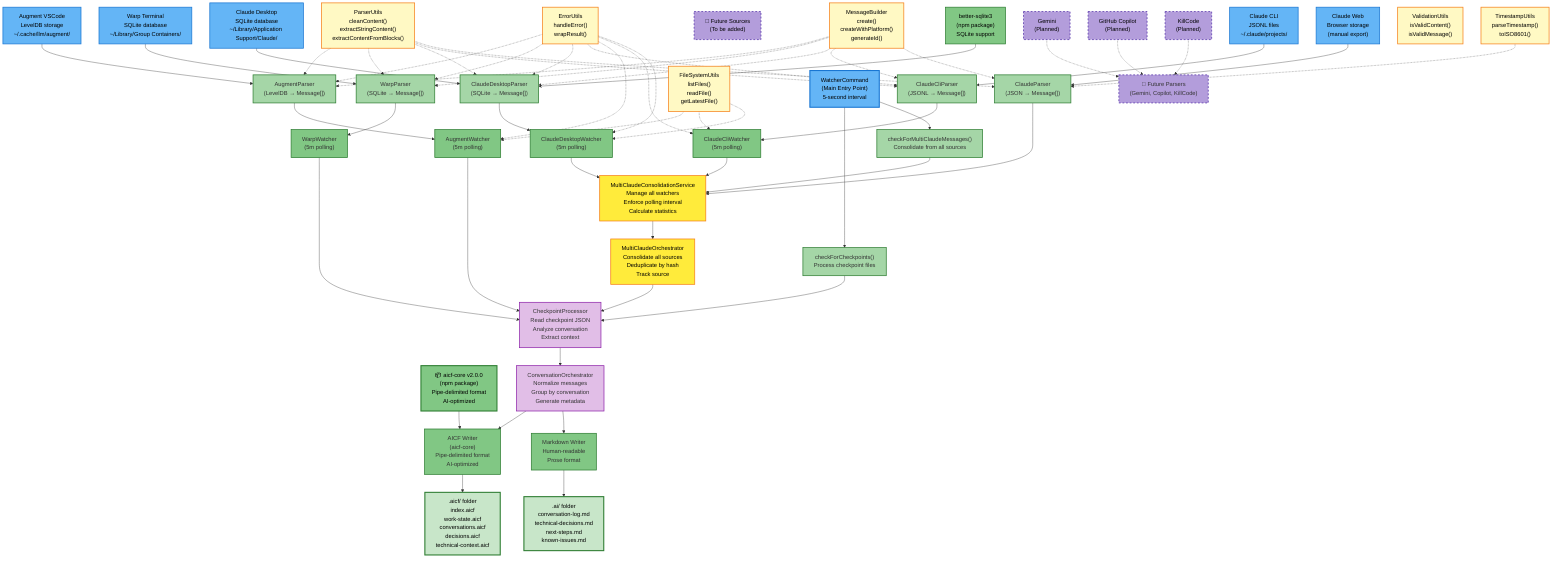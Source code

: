 graph TB
    %% Data Sources
    AUGMENT["Augment VSCode<br/>LevelDB storage<br/>~/.cache/llm/augment/"]
    WARP["Warp Terminal<br/>SQLite database<br/>~/Library/Group Containers/"]
    CLAUDE_DESKTOP["Claude Desktop<br/>SQLite database<br/>~/Library/Application Support/Claude/"]
    CLAUDE_CLI["Claude CLI<br/>JSONL files<br/>~/.claude/projects/"]
    CLAUDE_WEB["Claude Web<br/>Browser storage<br/>(manual export)"]

    FUTURE["🔮 Future Sources<br/>(To be added)"]
    GEMINI["Gemini<br/>(Planned)"]
    COPILOT["GitHub Copilot<br/>(Planned)"]
    KILLCODE["KillCode<br/>(Planned)"]

    %% Parsers
    AUGMENT_PARSER["AugmentParser<br/>(LevelDB → Message[])"]
    WARP_PARSER["WarpParser<br/>(SQLite → Message[])"]
    CLAUDE_DESKTOP_PARSER["ClaudeDesktopParser<br/>(SQLite → Message[])"]
    CLAUDE_CLI_PARSER["ClaudeCliParser<br/>(JSONL → Message[])"]
    CLAUDE_WEB_PARSER["ClaudeParser<br/>(JSON → Message[])"]

    %% Watchers
    AUGMENT_WATCHER["AugmentWatcher<br/>(5m polling)"]
    WARP_WATCHER["WarpWatcher<br/>(5m polling)"]
    CLAUDE_DESKTOP_WATCHER["ClaudeDesktopWatcher<br/>(5m polling)"]
    CLAUDE_CLI_WATCHER["ClaudeCliWatcher<br/>(5m polling)"]

    FUTURE_PARSERS["🔮 Future Parsers<br/>(Gemini, Copilot, KillCode)"]

    %% Shared Utilities
    PARSER_UTILS["ParserUtils<br/>cleanContent()<br/>extractStringContent()<br/>extractContentFromBlocks()"]
    MSG_BUILDER["MessageBuilder<br/>create()<br/>createWithPlatform()<br/>generateId()"]
    TS_UTILS["TimestampUtils<br/>parseTimestamp()<br/>toISO8601()"]
    FS_UTILS["FileSystemUtils<br/>listFiles()<br/>readFile()<br/>getLatestFile()"]
    ERR_UTILS["ErrorUtils<br/>handleError()<br/>wrapResult()"]
    VAL_UTILS["ValidationUtils<br/>isValidContent()<br/>isValidMessage()"]

    %% External Dependencies
    AICF["📦 aicf-core v2.0.0<br/>(npm package)<br/>Pipe-delimited format<br/>AI-optimized"]
    BETTER["better-sqlite3<br/>(npm package)<br/>SQLite support"]

    %% Consolidation & Orchestration
    MULTI_CLAUDE_ORCH["MultiClaudeOrchestrator<br/>Consolidate all sources<br/>Deduplicate by hash<br/>Track source"]
    MULTI_CLAUDE_SERVICE["MultiClaudeConsolidationService<br/>Manage all watchers<br/>Enforce polling interval<br/>Calculate statistics"]

    %% Checkpoint Processing
    CHECKPOINT_PROC["CheckpointProcessor<br/>Read checkpoint JSON<br/>Analyze conversation<br/>Extract context"]
    CONVERSATION_ORCH["ConversationOrchestrator<br/>Normalize messages<br/>Group by conversation<br/>Generate metadata"]

    %% Memory Generation
    AICF_WRITER["AICF Writer<br/>(aicf-core)<br/>Pipe-delimited format<br/>AI-optimized"]
    MD_WRITER["Markdown Writer<br/>Human-readable<br/>Prose format"]

    %% Memory Files
    AICF_FILES[".aicf/ folder<br/>index.aicf<br/>work-state.aicf<br/>conversations.aicf<br/>decisions.aicf<br/>technical-context.aicf"]
    MD_FILES[".ai/ folder<br/>conversation-log.md<br/>technical-decisions.md<br/>next-steps.md<br/>known-issues.md"]

    %% Main Watcher Loop
    WATCHER_CMD["WatcherCommand<br/>(Main Entry Point)<br/>5-second interval"]
    CHECKPOINT_CHECK["checkForCheckpoints()<br/>Process checkpoint files"]
    MULTI_CLAUDE_CHECK["checkForMultiClaudeMessages()<br/>Consolidate from all sources"]

    %% Data flow (top to bottom)
    AUGMENT --> AUGMENT_PARSER
    WARP --> WARP_PARSER
    CLAUDE_DESKTOP --> CLAUDE_DESKTOP_PARSER
    CLAUDE_CLI --> CLAUDE_CLI_PARSER
    CLAUDE_WEB --> CLAUDE_WEB_PARSER

    GEMINI -.-> FUTURE_PARSERS
    COPILOT -.-> FUTURE_PARSERS
    KILLCODE -.-> FUTURE_PARSERS

    AUGMENT_PARSER --> AUGMENT_WATCHER
    WARP_PARSER --> WARP_WATCHER
    CLAUDE_DESKTOP_PARSER --> CLAUDE_DESKTOP_WATCHER
    CLAUDE_CLI_PARSER --> CLAUDE_CLI_WATCHER

    %% Utilities connections (from right, feeding into parsers/watchers)
    PARSER_UTILS -.-> AUGMENT_PARSER
    PARSER_UTILS -.-> WARP_PARSER
    PARSER_UTILS -.-> CLAUDE_DESKTOP_PARSER
    PARSER_UTILS -.-> CLAUDE_CLI_PARSER
    PARSER_UTILS -.-> CLAUDE_WEB_PARSER

    MSG_BUILDER -.-> AUGMENT_PARSER
    MSG_BUILDER -.-> WARP_PARSER
    MSG_BUILDER -.-> CLAUDE_DESKTOP_PARSER
    MSG_BUILDER -.-> CLAUDE_CLI_PARSER
    MSG_BUILDER -.-> CLAUDE_WEB_PARSER

    TS_UTILS -.-> CLAUDE_WEB_PARSER
    FS_UTILS -.-> AUGMENT_WATCHER
    FS_UTILS -.-> CLAUDE_CLI_WATCHER
    FS_UTILS -.-> CLAUDE_DESKTOP_WATCHER
    ERR_UTILS -.-> AUGMENT_PARSER
    ERR_UTILS -.-> WARP_PARSER
    ERR_UTILS -.-> CLAUDE_DESKTOP_PARSER
    ERR_UTILS -.-> CLAUDE_CLI_PARSER
    ERR_UTILS -.-> AUGMENT_WATCHER
    ERR_UTILS -.-> CLAUDE_CLI_WATCHER
    ERR_UTILS -.-> CLAUDE_DESKTOP_WATCHER

    AUGMENT_WATCHER --> CHECKPOINT_PROC
    WARP_WATCHER --> CHECKPOINT_PROC
    CLAUDE_DESKTOP_WATCHER --> MULTI_CLAUDE_SERVICE
    CLAUDE_CLI_WATCHER --> MULTI_CLAUDE_SERVICE
    CLAUDE_WEB_PARSER --> MULTI_CLAUDE_SERVICE

    MULTI_CLAUDE_SERVICE --> MULTI_CLAUDE_ORCH
    MULTI_CLAUDE_ORCH --> CHECKPOINT_PROC

    CHECKPOINT_PROC --> CONVERSATION_ORCH
    CONVERSATION_ORCH --> AICF_WRITER
    CONVERSATION_ORCH --> MD_WRITER

    AICF_WRITER --> AICF_FILES
    MD_WRITER --> MD_FILES

    AICF --> AICF_WRITER
    BETTER --> CLAUDE_DESKTOP_PARSER

    WATCHER_CMD --> CHECKPOINT_CHECK
    WATCHER_CMD --> MULTI_CLAUDE_CHECK
    CHECKPOINT_CHECK --> CHECKPOINT_PROC
    MULTI_CLAUDE_CHECK --> MULTI_CLAUDE_SERVICE

    %% Styling
    style AICF fill:#81c784,stroke:#2e7d32,stroke-width:3px,color:#000
    style BETTER fill:#81c784,stroke:#2e7d32,stroke-width:2px,color:#000

    style PARSER_UTILS fill:#fff9c4,stroke:#f57f17,stroke-width:2px,color:#000
    style MSG_BUILDER fill:#fff9c4,stroke:#f57f17,stroke-width:2px,color:#000
    style TS_UTILS fill:#fff9c4,stroke:#f57f17,stroke-width:2px,color:#000
    style FS_UTILS fill:#fff9c4,stroke:#f57f17,stroke-width:2px,color:#000
    style ERR_UTILS fill:#fff9c4,stroke:#f57f17,stroke-width:2px,color:#000
    style VAL_UTILS fill:#fff9c4,stroke:#f57f17,stroke-width:2px,color:#000

    style AUGMENT fill:#64b5f6,stroke:#1976d2,stroke-width:2px,color:#000
    style WARP fill:#64b5f6,stroke:#1976d2,stroke-width:2px,color:#000
    style CLAUDE_DESKTOP fill:#64b5f6,stroke:#1976d2,stroke-width:2px,color:#000
    style CLAUDE_CLI fill:#64b5f6,stroke:#1976d2,stroke-width:2px,color:#000
    style CLAUDE_WEB fill:#64b5f6,stroke:#1976d2,stroke-width:2px,color:#000

    style FUTURE fill:#b39ddb,stroke:#512da8,stroke-width:2px,stroke-dasharray: 5 5,color:#000
    style GEMINI fill:#b39ddb,stroke:#512da8,stroke-width:2px,stroke-dasharray: 5 5,color:#000
    style COPILOT fill:#b39ddb,stroke:#512da8,stroke-width:2px,stroke-dasharray: 5 5,color:#000
    style KILLCODE fill:#b39ddb,stroke:#512da8,stroke-width:2px,stroke-dasharray: 5 5,color:#000

    style AUGMENT_PARSER fill:#a5d6a7,stroke:#2e7d32,stroke-width:2px
    style WARP_PARSER fill:#a5d6a7,stroke:#2e7d32,stroke-width:2px
    style CLAUDE_DESKTOP_PARSER fill:#a5d6a7,stroke:#2e7d32,stroke-width:2px
    style CLAUDE_CLI_PARSER fill:#a5d6a7,stroke:#2e7d32,stroke-width:2px
    style CLAUDE_WEB_PARSER fill:#a5d6a7,stroke:#2e7d32,stroke-width:2px
    style FUTURE_PARSERS fill:#b39ddb,stroke:#512da8,stroke-width:2px,stroke-dasharray: 5 5

    style AUGMENT_WATCHER fill:#81c784,stroke:#2e7d32,stroke-width:2px
    style WARP_WATCHER fill:#81c784,stroke:#2e7d32,stroke-width:2px
    style CLAUDE_DESKTOP_WATCHER fill:#81c784,stroke:#2e7d32,stroke-width:2px
    style CLAUDE_CLI_WATCHER fill:#81c784,stroke:#2e7d32,stroke-width:2px

    style MULTI_CLAUDE_ORCH fill:#ffeb3b,stroke:#f57f17,stroke-width:2px,color:#000
    style MULTI_CLAUDE_SERVICE fill:#ffeb3b,stroke:#f57f17,stroke-width:2px,color:#000

    style CHECKPOINT_PROC fill:#e1bee7,stroke:#8e24aa,stroke-width:2px
    style CONVERSATION_ORCH fill:#e1bee7,stroke:#8e24aa,stroke-width:2px

    style AICF_WRITER fill:#81c784,stroke:#2e7d32,stroke-width:2px
    style MD_WRITER fill:#81c784,stroke:#2e7d32,stroke-width:2px

    style AICF_FILES fill:#c8e6c9,stroke:#2e7d32,stroke-width:3px,color:#000
    style MD_FILES fill:#c8e6c9,stroke:#2e7d32,stroke-width:3px,color:#000

    style WATCHER_CMD fill:#64b5f6,stroke:#1976d2,stroke-width:3px,color:#000
    style CHECKPOINT_CHECK fill:#a5d6a7,stroke:#2e7d32,stroke-width:2px
    style MULTI_CLAUDE_CHECK fill:#a5d6a7,stroke:#2e7d32,stroke-width:2px